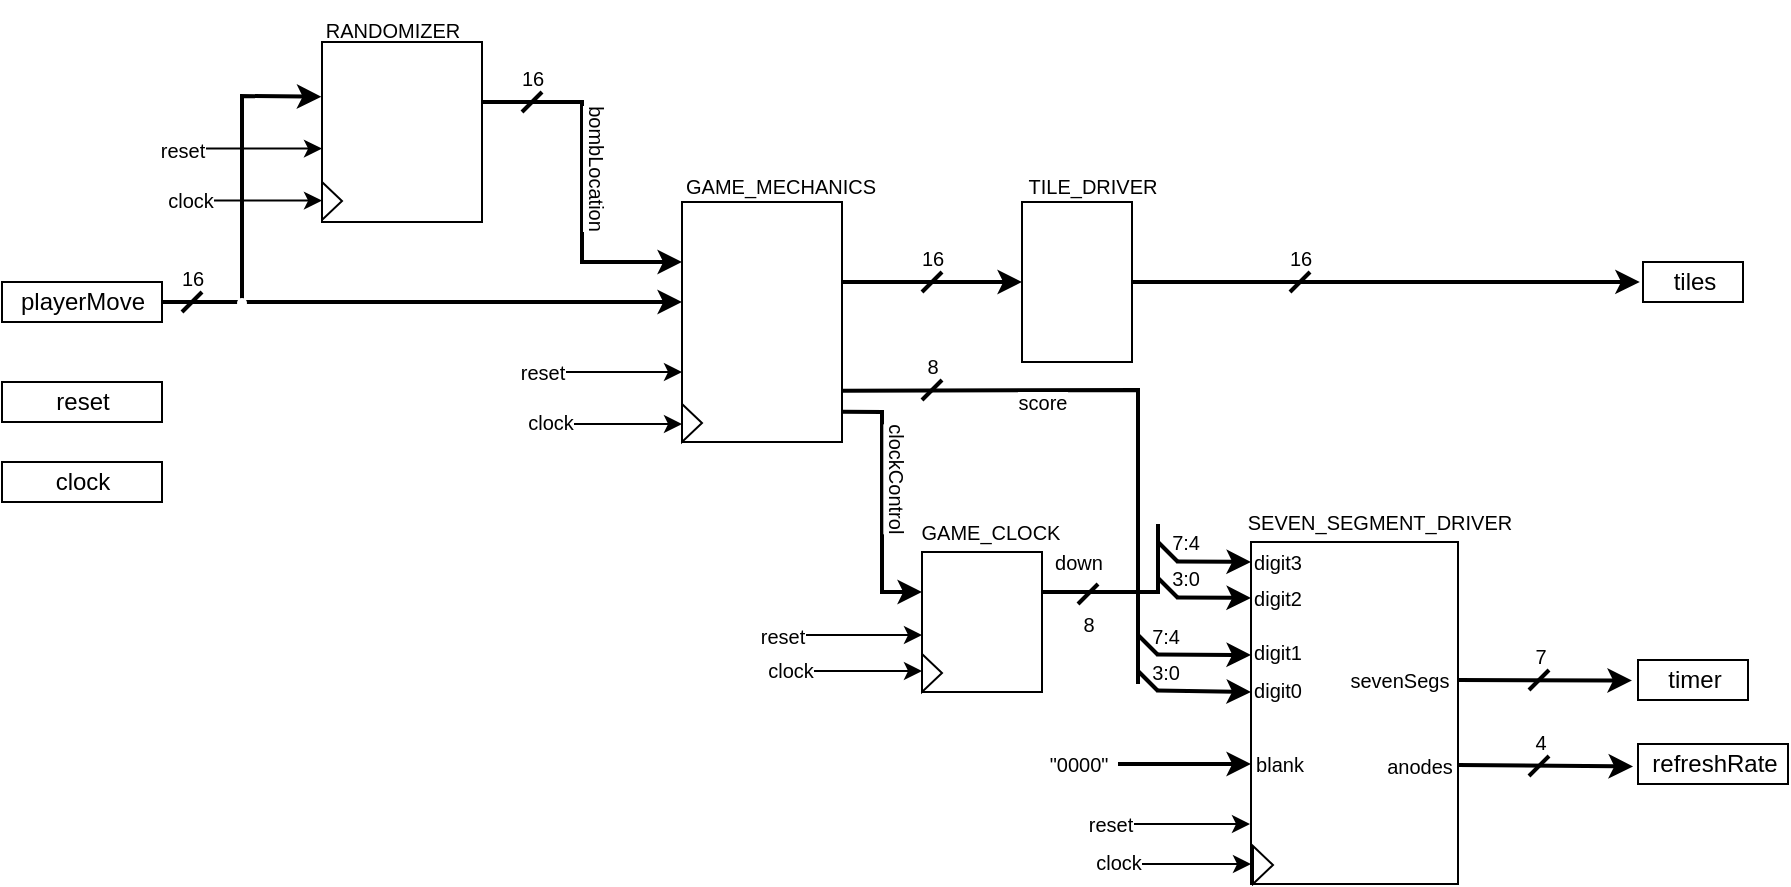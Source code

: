 <mxfile>
    <diagram id="KhUCfNvhIDTQsZcqQasR" name="Page-1">
        <mxGraphModel dx="905" dy="649" grid="1" gridSize="10" guides="1" tooltips="1" connect="1" arrows="1" fold="1" page="1" pageScale="1" pageWidth="1169" pageHeight="827" background="none" math="0" shadow="0">
            <root>
                <mxCell id="0"/>
                <mxCell id="1" parent="0"/>
                <mxCell id="27" style="edgeStyle=none;rounded=0;html=1;exitX=0;exitY=0;exitDx=80;exitDy=10;exitPerimeter=0;entryX=0;entryY=0.417;entryDx=0;entryDy=0;entryPerimeter=0;strokeWidth=2;" edge="1" parent="1" source="2" target="11">
                    <mxGeometry relative="1" as="geometry"/>
                </mxCell>
                <mxCell id="28" style="edgeStyle=none;rounded=0;html=1;exitX=0;exitY=0;exitDx=80;exitDy=10;exitPerimeter=0;entryX=-0.004;entryY=0.304;entryDx=0;entryDy=0;entryPerimeter=0;strokeWidth=2;" edge="1" parent="1" source="2" target="4">
                    <mxGeometry relative="1" as="geometry">
                        <Array as="points">
                            <mxPoint x="332" y="379"/>
                            <mxPoint x="332" y="276"/>
                        </Array>
                    </mxGeometry>
                </mxCell>
                <mxCell id="2" value="playerMove" style="externalPins=0;recursiveResize=0;shadow=0;dashed=0;align=center;html=1;strokeWidth=1;shape=mxgraph.rtl.abstract.entity;container=1;collapsible=0;kind=input;drawPins=0;left=0;right=1;bottom=0;top=0;" parent="1" vertex="1">
                    <mxGeometry x="212" y="369" width="80" height="20" as="geometry"/>
                </mxCell>
                <mxCell id="3" value="tiles" style="externalPins=0;recursiveResize=0;shadow=0;dashed=0;align=center;html=1;strokeWidth=1;shape=mxgraph.rtl.abstract.entity;container=1;collapsible=0;kind=input;drawPins=0;left=0;right=1;bottom=0;top=0;" parent="1" vertex="1">
                    <mxGeometry x="1032.5" y="359" width="50" height="20" as="geometry"/>
                </mxCell>
                <mxCell id="29" style="edgeStyle=none;rounded=0;html=1;entryX=0;entryY=0;entryDx=0;entryDy=30;entryPerimeter=0;strokeWidth=2;" edge="1" parent="1" target="11">
                    <mxGeometry relative="1" as="geometry">
                        <mxPoint x="452" y="279" as="sourcePoint"/>
                        <Array as="points">
                            <mxPoint x="502" y="279"/>
                            <mxPoint x="502" y="359"/>
                        </Array>
                    </mxGeometry>
                </mxCell>
                <mxCell id="55" value="bombLocation" style="edgeLabel;html=1;align=center;verticalAlign=middle;resizable=0;points=[];fontSize=10;rotation=90;" vertex="1" connectable="0" parent="29">
                    <mxGeometry x="-0.085" relative="1" as="geometry">
                        <mxPoint x="8" as="offset"/>
                    </mxGeometry>
                </mxCell>
                <mxCell id="4" value="" style="externalPins=0;recursiveResize=0;shadow=0;dashed=0;align=center;html=1;strokeWidth=1;shape=mxgraph.rtl.abstract.entity;container=1;collapsible=0;kind=sequential;drawPins=0;left=3;right=2;bottom=0;top=0;" parent="1" vertex="1">
                    <mxGeometry x="372" y="249" width="80" height="90" as="geometry"/>
                </mxCell>
                <mxCell id="53" value="" style="triangle;whiteSpace=wrap;html=1;strokeWidth=1;fontSize=10;fillColor=none;" vertex="1" parent="4">
                    <mxGeometry y="70" width="10" height="19" as="geometry"/>
                </mxCell>
                <mxCell id="5" value="" style="externalPins=0;recursiveResize=0;shadow=0;dashed=0;align=center;html=1;strokeWidth=1;shape=mxgraph.rtl.abstract.entity;container=1;collapsible=0;kind=sequential;drawPins=0;left=3;right=2;bottom=0;top=0;" parent="1" vertex="1">
                    <mxGeometry x="722" y="329" width="55" height="80" as="geometry"/>
                </mxCell>
                <mxCell id="8" value="" style="externalPins=0;recursiveResize=0;shadow=0;dashed=0;align=center;html=1;strokeWidth=1;shape=mxgraph.rtl.abstract.entity;container=1;collapsible=0;kind=sequential;drawPins=0;left=3;right=2;bottom=0;top=0;" parent="1" vertex="1">
                    <mxGeometry x="672" y="504" width="60" height="70" as="geometry"/>
                </mxCell>
                <mxCell id="57" value="" style="triangle;whiteSpace=wrap;html=1;strokeWidth=1;fontSize=10;fillColor=none;" vertex="1" parent="8">
                    <mxGeometry y="51" width="10" height="19" as="geometry"/>
                </mxCell>
                <mxCell id="34" style="edgeStyle=none;rounded=0;html=1;exitX=1;exitY=0.5;exitDx=0;exitDy=0;entryX=-0.055;entryY=0.514;entryDx=0;entryDy=0;entryPerimeter=0;strokeWidth=2;" edge="1" parent="1" source="65" target="10">
                    <mxGeometry relative="1" as="geometry"/>
                </mxCell>
                <mxCell id="9" value="" style="externalPins=0;recursiveResize=0;shadow=0;dashed=0;align=center;html=1;strokeWidth=1;shape=mxgraph.rtl.abstract.entity;container=1;collapsible=0;kind=sequential;drawPins=0;left=3;right=2;bottom=0;top=0;" parent="1" vertex="1">
                    <mxGeometry x="836.5" y="499" width="103.5" height="171" as="geometry"/>
                </mxCell>
                <mxCell id="65" value="sevenSegs" style="text;html=1;strokeColor=none;fillColor=none;align=center;verticalAlign=middle;whiteSpace=wrap;rounded=0;strokeWidth=1;fontSize=10;" vertex="1" parent="9">
                    <mxGeometry x="45.5" y="54" width="58" height="30" as="geometry"/>
                </mxCell>
                <mxCell id="67" value="anodes" style="text;html=1;strokeColor=none;fillColor=none;align=center;verticalAlign=middle;whiteSpace=wrap;rounded=0;strokeWidth=1;fontSize=10;" vertex="1" parent="9">
                    <mxGeometry x="65.5" y="102" width="38" height="19" as="geometry"/>
                </mxCell>
                <mxCell id="68" value="" style="triangle;whiteSpace=wrap;html=1;strokeWidth=1;fontSize=10;fillColor=none;" vertex="1" parent="9">
                    <mxGeometry x="1" y="152" width="10" height="19" as="geometry"/>
                </mxCell>
                <mxCell id="72" value="digit0" style="text;html=1;strokeColor=none;fillColor=none;align=center;verticalAlign=middle;whiteSpace=wrap;rounded=0;strokeWidth=1;fontSize=10;" vertex="1" parent="9">
                    <mxGeometry y="64" width="26" height="20" as="geometry"/>
                </mxCell>
                <mxCell id="71" value="digit1" style="text;html=1;strokeColor=none;fillColor=none;align=center;verticalAlign=middle;whiteSpace=wrap;rounded=0;strokeWidth=1;fontSize=10;" vertex="1" parent="9">
                    <mxGeometry y="45" width="26" height="20" as="geometry"/>
                </mxCell>
                <mxCell id="70" value="digit2" style="text;html=1;strokeColor=none;fillColor=none;align=center;verticalAlign=middle;whiteSpace=wrap;rounded=0;strokeWidth=1;fontSize=10;" vertex="1" parent="9">
                    <mxGeometry y="18" width="26" height="20" as="geometry"/>
                </mxCell>
                <mxCell id="69" value="digit3" style="text;html=1;strokeColor=none;fillColor=none;align=center;verticalAlign=middle;whiteSpace=wrap;rounded=0;strokeWidth=1;fontSize=10;" vertex="1" parent="9">
                    <mxGeometry width="26" height="20" as="geometry"/>
                </mxCell>
                <mxCell id="78" value="blank" style="text;html=1;strokeColor=none;fillColor=none;align=center;verticalAlign=middle;whiteSpace=wrap;rounded=0;strokeWidth=1;fontSize=10;" vertex="1" parent="9">
                    <mxGeometry y="101" width="28" height="20" as="geometry"/>
                </mxCell>
                <mxCell id="10" value="timer" style="externalPins=0;recursiveResize=0;shadow=0;dashed=0;align=center;html=1;strokeWidth=1;shape=mxgraph.rtl.abstract.entity;container=1;collapsible=0;kind=input;drawPins=0;left=0;right=1;bottom=0;top=0;" parent="1" vertex="1">
                    <mxGeometry x="1030" y="558" width="55" height="20" as="geometry"/>
                </mxCell>
                <mxCell id="46" style="edgeStyle=none;rounded=0;html=1;exitX=1.002;exitY=0.874;exitDx=0;exitDy=0;exitPerimeter=0;entryX=0;entryY=0;entryDx=0;entryDy=20;entryPerimeter=0;strokeWidth=2;fontSize=10;" edge="1" parent="1" source="11" target="8">
                    <mxGeometry relative="1" as="geometry">
                        <Array as="points">
                            <mxPoint x="652" y="434"/>
                            <mxPoint x="652" y="524"/>
                        </Array>
                    </mxGeometry>
                </mxCell>
                <mxCell id="105" value="clockControl" style="edgeLabel;html=1;align=center;verticalAlign=middle;resizable=0;points=[];fontSize=10;rotation=90;" vertex="1" connectable="0" parent="46">
                    <mxGeometry x="-0.221" y="1" relative="1" as="geometry">
                        <mxPoint x="7" y="2" as="offset"/>
                    </mxGeometry>
                </mxCell>
                <mxCell id="11" value="" style="externalPins=0;recursiveResize=0;shadow=0;dashed=0;align=center;html=1;strokeWidth=1;shape=mxgraph.rtl.abstract.entity;container=1;collapsible=0;kind=sequential;drawPins=0;left=3;right=2;bottom=0;top=0;" vertex="1" parent="1">
                    <mxGeometry x="552" y="329" width="80" height="120" as="geometry"/>
                </mxCell>
                <mxCell id="54" value="" style="triangle;whiteSpace=wrap;html=1;strokeWidth=1;fontSize=10;fillColor=none;" vertex="1" parent="11">
                    <mxGeometry y="101" width="10" height="19" as="geometry"/>
                </mxCell>
                <mxCell id="14" value="reset" style="externalPins=0;recursiveResize=0;shadow=0;dashed=0;align=center;html=1;strokeWidth=1;shape=mxgraph.rtl.abstract.entity;container=1;collapsible=0;kind=input;drawPins=0;left=0;right=1;bottom=0;top=0;" vertex="1" parent="1">
                    <mxGeometry x="212" y="419" width="80" height="20" as="geometry"/>
                </mxCell>
                <mxCell id="15" value="clock" style="externalPins=0;recursiveResize=0;shadow=0;dashed=0;align=center;html=1;strokeWidth=1;shape=mxgraph.rtl.abstract.entity;container=1;collapsible=0;kind=input;drawPins=0;left=0;right=1;bottom=0;top=0;" vertex="1" parent="1">
                    <mxGeometry x="212" y="459" width="80" height="20" as="geometry"/>
                </mxCell>
                <mxCell id="24" value="16" style="verticalLabelPosition=top;shadow=0;dashed=0;align=center;html=1;verticalAlign=bottom;shape=mxgraph.electrical.transmission.bus_width;pointerEvents=1;fontSize=10;labelPosition=center;strokeWidth=2;spacing=0;" vertex="1" parent="1">
                    <mxGeometry x="302" y="374" width="10" height="10" as="geometry"/>
                </mxCell>
                <mxCell id="31" value="16" style="verticalLabelPosition=top;shadow=0;dashed=0;align=center;html=1;verticalAlign=bottom;shape=mxgraph.electrical.transmission.bus_width;pointerEvents=1;strokeWidth=2;fontSize=10;labelPosition=center;spacing=0;" vertex="1" parent="1">
                    <mxGeometry x="472" y="274" width="10" height="10" as="geometry"/>
                </mxCell>
                <mxCell id="36" value="" style="endArrow=classic;html=1;rounded=0;exitX=0;exitY=0;exitDx=80;exitDy=40;exitPerimeter=0;entryX=0;entryY=0;entryDx=0;entryDy=40;entryPerimeter=0;strokeWidth=2;" edge="1" parent="1" source="11" target="5">
                    <mxGeometry width="50" height="50" relative="1" as="geometry">
                        <mxPoint x="762" y="419" as="sourcePoint"/>
                        <mxPoint x="812" y="369" as="targetPoint"/>
                    </mxGeometry>
                </mxCell>
                <mxCell id="37" value="" style="endArrow=classic;html=1;rounded=0;entryX=-0.032;entryY=0.497;entryDx=0;entryDy=0;entryPerimeter=0;strokeWidth=2;" edge="1" parent="1" target="3">
                    <mxGeometry width="50" height="50" relative="1" as="geometry">
                        <mxPoint x="777" y="369" as="sourcePoint"/>
                        <mxPoint x="827" y="319" as="targetPoint"/>
                    </mxGeometry>
                </mxCell>
                <mxCell id="41" value="" style="externalPins=0;recursiveResize=0;ellipse;whiteSpace=wrap;html=1;aspect=fixed;fillColor=#FFFFFF;strokeColor=none;noLabel=1;snapToPoint=1;perimeter=none;resizable=0;rotatable=0;" vertex="1" parent="1">
                    <mxGeometry x="329.5" y="377" width="5" height="5" as="geometry"/>
                </mxCell>
                <mxCell id="42" value="16" style="verticalLabelPosition=top;shadow=0;dashed=0;align=center;html=1;verticalAlign=bottom;shape=mxgraph.electrical.transmission.bus_width;pointerEvents=1;strokeWidth=2;fontSize=10;labelPosition=center;spacing=0;" vertex="1" parent="1">
                    <mxGeometry x="672" y="364" width="10" height="10" as="geometry"/>
                </mxCell>
                <mxCell id="43" value="16" style="verticalLabelPosition=top;shadow=0;dashed=0;align=center;html=1;verticalAlign=bottom;shape=mxgraph.electrical.transmission.bus_width;pointerEvents=1;strokeWidth=2;fontSize=10;labelPosition=center;spacing=0;" vertex="1" parent="1">
                    <mxGeometry x="856" y="364" width="10" height="10" as="geometry"/>
                </mxCell>
                <mxCell id="45" value="7" style="verticalLabelPosition=top;shadow=0;dashed=0;align=center;html=1;verticalAlign=bottom;shape=mxgraph.electrical.transmission.bus_width;pointerEvents=1;strokeWidth=2;fontSize=10;labelPosition=center;spacing=0;" vertex="1" parent="1">
                    <mxGeometry x="975.5" y="563" width="10" height="10" as="geometry"/>
                </mxCell>
                <mxCell id="66" value="SEVEN_SEGMENT_DRIVER" style="text;html=1;strokeColor=none;fillColor=none;align=center;verticalAlign=middle;whiteSpace=wrap;rounded=0;strokeWidth=1;fontSize=10;" vertex="1" parent="1">
                    <mxGeometry x="825.5" y="474" width="150" height="30" as="geometry"/>
                </mxCell>
                <mxCell id="83" value="" style="endArrow=none;html=1;rounded=0;strokeWidth=2;fontSize=10;exitX=1.001;exitY=0.786;exitDx=0;exitDy=0;exitPerimeter=0;" edge="1" parent="1" source="11">
                    <mxGeometry width="50" height="50" relative="1" as="geometry">
                        <mxPoint x="790" y="440" as="sourcePoint"/>
                        <mxPoint x="780" y="570" as="targetPoint"/>
                        <Array as="points">
                            <mxPoint x="780" y="423"/>
                        </Array>
                    </mxGeometry>
                </mxCell>
                <mxCell id="102" value="score" style="edgeLabel;html=1;align=center;verticalAlign=middle;resizable=0;points=[];fontSize=10;" vertex="1" connectable="0" parent="83">
                    <mxGeometry x="-0.338" relative="1" as="geometry">
                        <mxPoint x="2" y="6" as="offset"/>
                    </mxGeometry>
                </mxCell>
                <mxCell id="84" value="7:4" style="verticalLabelPosition=bottom;shadow=0;dashed=0;align=right;html=1;verticalAlign=top;shape=mxgraph.electrical.transmission.bus_width;pointerEvents=1;strokeWidth=2;fontSize=10;labelPosition=left;spacing=0;rotation=90;horizontal=0;" vertex="1" parent="1">
                    <mxGeometry x="780" y="545.5" width="10" height="10" as="geometry"/>
                </mxCell>
                <mxCell id="86" value="" style="endArrow=classic;html=1;rounded=0;strokeWidth=2;fontSize=10;exitX=0.97;exitY=0.073;exitDx=0;exitDy=0;exitPerimeter=0;entryX=0;entryY=0.5;entryDx=0;entryDy=0;" edge="1" parent="1" source="84">
                    <mxGeometry width="50" height="50" relative="1" as="geometry">
                        <mxPoint x="810" y="554.5" as="sourcePoint"/>
                        <mxPoint x="836.5" y="555.5" as="targetPoint"/>
                        <Array as="points"/>
                    </mxGeometry>
                </mxCell>
                <mxCell id="87" value="3:0" style="verticalLabelPosition=bottom;shadow=0;dashed=0;align=right;html=1;verticalAlign=top;shape=mxgraph.electrical.transmission.bus_width;pointerEvents=1;strokeWidth=2;fontSize=10;labelPosition=left;spacing=0;rotation=90;horizontal=0;" vertex="1" parent="1">
                    <mxGeometry x="780" y="563.5" width="10" height="10" as="geometry"/>
                </mxCell>
                <mxCell id="88" value="" style="endArrow=classic;html=1;rounded=0;strokeWidth=2;fontSize=10;exitX=0.97;exitY=0.073;exitDx=0;exitDy=0;exitPerimeter=0;entryX=0;entryY=0.5;entryDx=0;entryDy=0;" edge="1" parent="1" source="87">
                    <mxGeometry width="50" height="50" relative="1" as="geometry">
                        <mxPoint x="820" y="564.5" as="sourcePoint"/>
                        <mxPoint x="836.5" y="574" as="targetPoint"/>
                        <Array as="points"/>
                    </mxGeometry>
                </mxCell>
                <mxCell id="89" value="" style="endArrow=classic;html=1;rounded=0;strokeWidth=2;fontSize=10;" edge="1" parent="1">
                    <mxGeometry width="50" height="50" relative="1" as="geometry">
                        <mxPoint x="770" y="610" as="sourcePoint"/>
                        <mxPoint x="836.5" y="610" as="targetPoint"/>
                    </mxGeometry>
                </mxCell>
                <mxCell id="90" value="&quot;0000&quot;" style="edgeLabel;html=1;align=center;verticalAlign=middle;resizable=0;points=[];fontSize=10;" vertex="1" connectable="0" parent="89">
                    <mxGeometry x="-0.495" relative="1" as="geometry">
                        <mxPoint x="-37" as="offset"/>
                    </mxGeometry>
                </mxCell>
                <mxCell id="92" value="refreshRate" style="externalPins=0;recursiveResize=0;shadow=0;dashed=0;align=center;html=1;strokeWidth=1;shape=mxgraph.rtl.abstract.entity;container=1;collapsible=0;kind=input;drawPins=0;left=0;right=1;bottom=0;top=0;" vertex="1" parent="1">
                    <mxGeometry x="1030" y="600" width="75" height="20" as="geometry"/>
                </mxCell>
                <mxCell id="93" style="edgeStyle=none;rounded=0;html=1;exitX=1;exitY=0.5;exitDx=0;exitDy=0;entryX=-0.033;entryY=0.561;entryDx=0;entryDy=0;entryPerimeter=0;strokeWidth=2;fontSize=10;" edge="1" parent="1" source="67" target="92">
                    <mxGeometry relative="1" as="geometry"/>
                </mxCell>
                <mxCell id="94" value="4" style="verticalLabelPosition=top;shadow=0;dashed=0;align=center;html=1;verticalAlign=bottom;shape=mxgraph.electrical.transmission.bus_width;pointerEvents=1;strokeWidth=2;fontSize=10;labelPosition=center;spacing=0;" vertex="1" parent="1">
                    <mxGeometry x="975.5" y="606" width="10" height="10" as="geometry"/>
                </mxCell>
                <mxCell id="96" value="" style="endArrow=none;html=1;strokeWidth=2;rounded=0;fontSize=10;exitX=0;exitY=0;exitDx=60;exitDy=20;exitPerimeter=0;" edge="1" parent="1" source="8">
                    <mxGeometry width="100" relative="1" as="geometry">
                        <mxPoint x="720" y="530" as="sourcePoint"/>
                        <mxPoint x="790" y="490" as="targetPoint"/>
                        <Array as="points">
                            <mxPoint x="790" y="524"/>
                        </Array>
                    </mxGeometry>
                </mxCell>
                <mxCell id="97" value="down" style="edgeLabel;html=1;align=center;verticalAlign=middle;resizable=0;points=[];fontSize=10;" vertex="1" connectable="0" parent="96">
                    <mxGeometry x="-0.504" relative="1" as="geometry">
                        <mxPoint x="-5" y="-15" as="offset"/>
                    </mxGeometry>
                </mxCell>
                <mxCell id="98" value="7:4" style="verticalLabelPosition=bottom;shadow=0;dashed=0;align=right;html=1;verticalAlign=top;shape=mxgraph.electrical.transmission.bus_width;pointerEvents=1;strokeWidth=2;fontSize=10;labelPosition=left;spacing=0;rotation=90;horizontal=0;" vertex="1" parent="1">
                    <mxGeometry x="790" y="499" width="10" height="10" as="geometry"/>
                </mxCell>
                <mxCell id="99" value="" style="endArrow=classic;html=1;rounded=0;strokeWidth=2;fontSize=10;exitX=0.97;exitY=0.073;exitDx=0;exitDy=0;exitPerimeter=0;entryX=0;entryY=0.5;entryDx=0;entryDy=0;" edge="1" parent="1" source="98" target="69">
                    <mxGeometry width="50" height="50" relative="1" as="geometry">
                        <mxPoint x="820" y="508" as="sourcePoint"/>
                        <mxPoint x="846.5" y="509" as="targetPoint"/>
                        <Array as="points"/>
                    </mxGeometry>
                </mxCell>
                <mxCell id="100" value="3:0" style="verticalLabelPosition=bottom;shadow=0;dashed=0;align=right;html=1;verticalAlign=top;shape=mxgraph.electrical.transmission.bus_width;pointerEvents=1;strokeWidth=2;fontSize=10;labelPosition=left;spacing=0;rotation=90;horizontal=0;" vertex="1" parent="1">
                    <mxGeometry x="790" y="517" width="10" height="10" as="geometry"/>
                </mxCell>
                <mxCell id="101" value="" style="endArrow=classic;html=1;rounded=0;strokeWidth=2;fontSize=10;exitX=0.97;exitY=0.073;exitDx=0;exitDy=0;exitPerimeter=0;entryX=0;entryY=0.5;entryDx=0;entryDy=0;" edge="1" parent="1" source="100" target="70">
                    <mxGeometry width="50" height="50" relative="1" as="geometry">
                        <mxPoint x="830" y="518" as="sourcePoint"/>
                        <mxPoint x="846.5" y="527.5" as="targetPoint"/>
                        <Array as="points"/>
                    </mxGeometry>
                </mxCell>
                <mxCell id="103" value="8" style="verticalLabelPosition=top;shadow=0;dashed=0;align=center;html=1;verticalAlign=bottom;shape=mxgraph.electrical.transmission.bus_width;pointerEvents=1;strokeWidth=2;fontSize=10;labelPosition=center;spacing=0;" vertex="1" parent="1">
                    <mxGeometry x="672" y="418" width="10" height="10" as="geometry"/>
                </mxCell>
                <mxCell id="104" value="8" style="verticalLabelPosition=bottom;shadow=0;dashed=0;align=center;html=1;verticalAlign=top;shape=mxgraph.electrical.transmission.bus_width;pointerEvents=1;strokeWidth=2;fontSize=10;labelPosition=center;spacing=0;" vertex="1" parent="1">
                    <mxGeometry x="750" y="520" width="10" height="10" as="geometry"/>
                </mxCell>
                <mxCell id="112" value="" style="endArrow=classic;html=1;rounded=0;strokeWidth=1;fontSize=10;" edge="1" parent="1">
                    <mxGeometry width="50" height="50" relative="1" as="geometry">
                        <mxPoint x="494" y="414" as="sourcePoint"/>
                        <mxPoint x="552" y="414" as="targetPoint"/>
                    </mxGeometry>
                </mxCell>
                <mxCell id="113" value="reset" style="edgeLabel;html=1;align=center;verticalAlign=middle;resizable=0;points=[];fontSize=10;" vertex="1" connectable="0" parent="112">
                    <mxGeometry x="0.159" y="1" relative="1" as="geometry">
                        <mxPoint x="-46" y="1" as="offset"/>
                    </mxGeometry>
                </mxCell>
                <mxCell id="114" value="" style="endArrow=classic;html=1;rounded=0;strokeWidth=1;fontSize=10;" edge="1" parent="1">
                    <mxGeometry width="50" height="50" relative="1" as="geometry">
                        <mxPoint x="614" y="545.5" as="sourcePoint"/>
                        <mxPoint x="672" y="545.5" as="targetPoint"/>
                    </mxGeometry>
                </mxCell>
                <mxCell id="115" value="reset" style="edgeLabel;html=1;align=center;verticalAlign=middle;resizable=0;points=[];fontSize=10;" vertex="1" connectable="0" parent="114">
                    <mxGeometry x="0.159" y="1" relative="1" as="geometry">
                        <mxPoint x="-46" y="1" as="offset"/>
                    </mxGeometry>
                </mxCell>
                <mxCell id="116" value="" style="endArrow=classic;html=1;rounded=0;strokeWidth=1;fontSize=10;" edge="1" parent="1">
                    <mxGeometry width="50" height="50" relative="1" as="geometry">
                        <mxPoint x="778" y="640" as="sourcePoint"/>
                        <mxPoint x="836" y="640" as="targetPoint"/>
                    </mxGeometry>
                </mxCell>
                <mxCell id="117" value="reset" style="edgeLabel;html=1;align=center;verticalAlign=middle;resizable=0;points=[];fontSize=10;" vertex="1" connectable="0" parent="116">
                    <mxGeometry x="0.159" y="1" relative="1" as="geometry">
                        <mxPoint x="-46" y="1" as="offset"/>
                    </mxGeometry>
                </mxCell>
                <mxCell id="121" value="" style="endArrow=classic;html=1;rounded=0;strokeWidth=1;fontSize=10;" edge="1" parent="1">
                    <mxGeometry width="50" height="50" relative="1" as="geometry">
                        <mxPoint x="490" y="440" as="sourcePoint"/>
                        <mxPoint x="552" y="440" as="targetPoint"/>
                    </mxGeometry>
                </mxCell>
                <mxCell id="122" value="clock" style="edgeLabel;html=1;align=center;verticalAlign=middle;resizable=0;points=[];fontSize=10;" vertex="1" connectable="0" parent="121">
                    <mxGeometry x="0.245" y="-1" relative="1" as="geometry">
                        <mxPoint x="-43" y="-2" as="offset"/>
                    </mxGeometry>
                </mxCell>
                <mxCell id="124" value="" style="endArrow=classic;html=1;rounded=0;strokeWidth=1;fontSize=10;" edge="1" parent="1">
                    <mxGeometry width="50" height="50" relative="1" as="geometry">
                        <mxPoint x="610" y="563.5" as="sourcePoint"/>
                        <mxPoint x="672" y="563.5" as="targetPoint"/>
                    </mxGeometry>
                </mxCell>
                <mxCell id="125" value="clock" style="edgeLabel;html=1;align=center;verticalAlign=middle;resizable=0;points=[];fontSize=10;" vertex="1" connectable="0" parent="124">
                    <mxGeometry x="0.245" y="-1" relative="1" as="geometry">
                        <mxPoint x="-43" y="-2" as="offset"/>
                    </mxGeometry>
                </mxCell>
                <mxCell id="126" value="" style="endArrow=classic;html=1;rounded=0;strokeWidth=1;fontSize=10;" edge="1" parent="1">
                    <mxGeometry width="50" height="50" relative="1" as="geometry">
                        <mxPoint x="774.5" y="660" as="sourcePoint"/>
                        <mxPoint x="836.5" y="660" as="targetPoint"/>
                    </mxGeometry>
                </mxCell>
                <mxCell id="127" value="clock" style="edgeLabel;html=1;align=center;verticalAlign=middle;resizable=0;points=[];fontSize=10;" vertex="1" connectable="0" parent="126">
                    <mxGeometry x="0.245" y="-1" relative="1" as="geometry">
                        <mxPoint x="-43" y="-2" as="offset"/>
                    </mxGeometry>
                </mxCell>
                <mxCell id="128" value="" style="endArrow=classic;html=1;rounded=0;strokeWidth=1;fontSize=10;" edge="1" parent="1">
                    <mxGeometry width="50" height="50" relative="1" as="geometry">
                        <mxPoint x="314" y="302.31" as="sourcePoint"/>
                        <mxPoint x="372" y="302.31" as="targetPoint"/>
                    </mxGeometry>
                </mxCell>
                <mxCell id="129" value="reset" style="edgeLabel;html=1;align=center;verticalAlign=middle;resizable=0;points=[];fontSize=10;" vertex="1" connectable="0" parent="128">
                    <mxGeometry x="0.159" y="1" relative="1" as="geometry">
                        <mxPoint x="-46" y="1" as="offset"/>
                    </mxGeometry>
                </mxCell>
                <mxCell id="130" value="" style="endArrow=classic;html=1;rounded=0;strokeWidth=1;fontSize=10;" edge="1" parent="1">
                    <mxGeometry width="50" height="50" relative="1" as="geometry">
                        <mxPoint x="310" y="328.31" as="sourcePoint"/>
                        <mxPoint x="372" y="328.31" as="targetPoint"/>
                    </mxGeometry>
                </mxCell>
                <mxCell id="131" value="clock" style="edgeLabel;html=1;align=center;verticalAlign=middle;resizable=0;points=[];fontSize=10;" vertex="1" connectable="0" parent="130">
                    <mxGeometry x="0.245" y="-1" relative="1" as="geometry">
                        <mxPoint x="-43" y="-2" as="offset"/>
                    </mxGeometry>
                </mxCell>
                <mxCell id="132" value="RANDOMIZER" style="text;html=1;align=center;verticalAlign=middle;resizable=0;points=[];autosize=1;strokeColor=none;fillColor=none;fontSize=10;" vertex="1" parent="1">
                    <mxGeometry x="362" y="228" width="90" height="30" as="geometry"/>
                </mxCell>
                <mxCell id="133" value="GAME_MECHANICS" style="text;html=1;align=center;verticalAlign=middle;resizable=0;points=[];autosize=1;strokeColor=none;fillColor=none;fontSize=10;" vertex="1" parent="1">
                    <mxGeometry x="541" y="306" width="120" height="30" as="geometry"/>
                </mxCell>
                <mxCell id="134" value="TILE_DRIVER" style="text;html=1;align=center;verticalAlign=middle;resizable=0;points=[];autosize=1;strokeColor=none;fillColor=none;fontSize=10;" vertex="1" parent="1">
                    <mxGeometry x="712" y="306" width="90" height="30" as="geometry"/>
                </mxCell>
                <mxCell id="135" value="GAME_CLOCK" style="text;html=1;align=center;verticalAlign=middle;resizable=0;points=[];autosize=1;strokeColor=none;fillColor=none;fontSize=10;" vertex="1" parent="1">
                    <mxGeometry x="661" y="479" width="90" height="30" as="geometry"/>
                </mxCell>
            </root>
        </mxGraphModel>
    </diagram>
</mxfile>